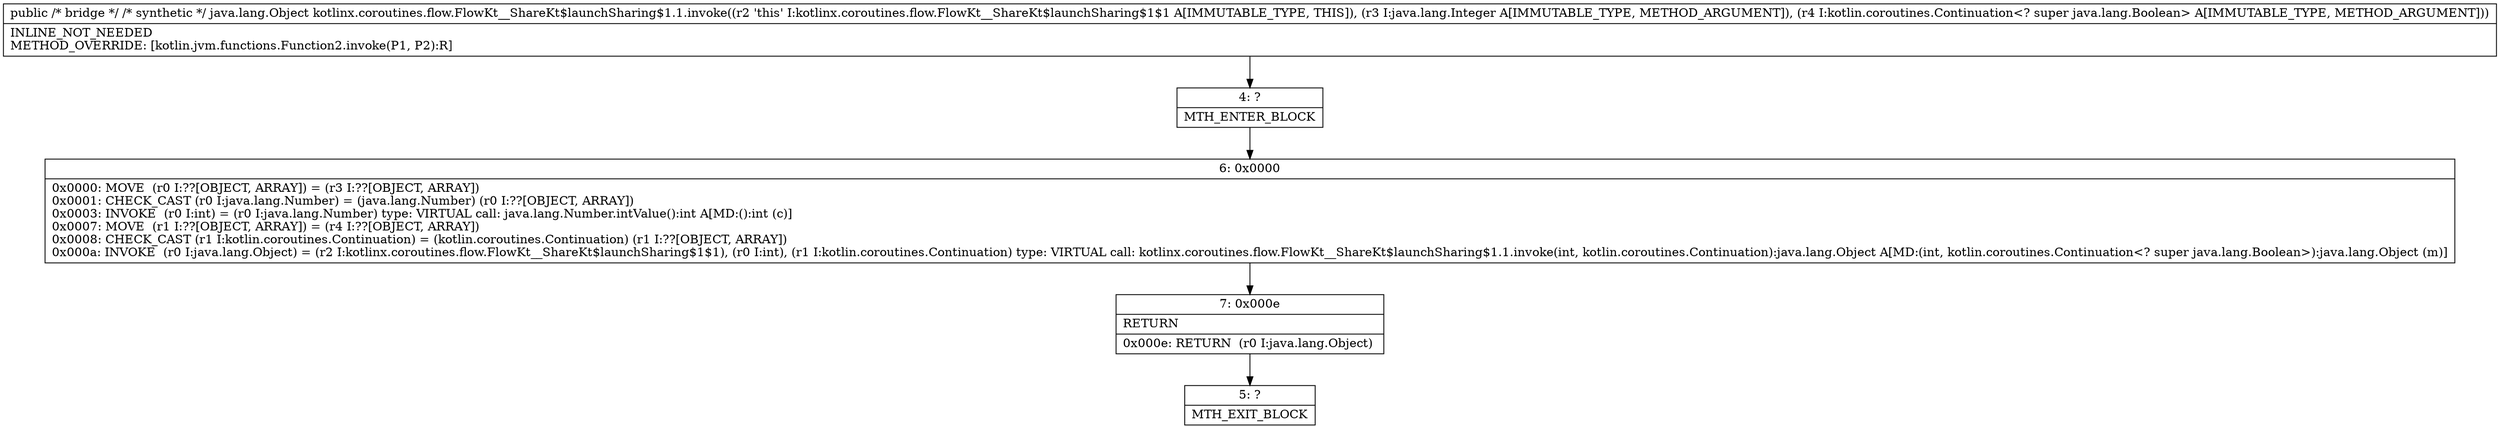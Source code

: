 digraph "CFG forkotlinx.coroutines.flow.FlowKt__ShareKt$launchSharing$1.1.invoke(Ljava\/lang\/Object;Ljava\/lang\/Object;)Ljava\/lang\/Object;" {
Node_4 [shape=record,label="{4\:\ ?|MTH_ENTER_BLOCK\l}"];
Node_6 [shape=record,label="{6\:\ 0x0000|0x0000: MOVE  (r0 I:??[OBJECT, ARRAY]) = (r3 I:??[OBJECT, ARRAY]) \l0x0001: CHECK_CAST (r0 I:java.lang.Number) = (java.lang.Number) (r0 I:??[OBJECT, ARRAY]) \l0x0003: INVOKE  (r0 I:int) = (r0 I:java.lang.Number) type: VIRTUAL call: java.lang.Number.intValue():int A[MD:():int (c)]\l0x0007: MOVE  (r1 I:??[OBJECT, ARRAY]) = (r4 I:??[OBJECT, ARRAY]) \l0x0008: CHECK_CAST (r1 I:kotlin.coroutines.Continuation) = (kotlin.coroutines.Continuation) (r1 I:??[OBJECT, ARRAY]) \l0x000a: INVOKE  (r0 I:java.lang.Object) = (r2 I:kotlinx.coroutines.flow.FlowKt__ShareKt$launchSharing$1$1), (r0 I:int), (r1 I:kotlin.coroutines.Continuation) type: VIRTUAL call: kotlinx.coroutines.flow.FlowKt__ShareKt$launchSharing$1.1.invoke(int, kotlin.coroutines.Continuation):java.lang.Object A[MD:(int, kotlin.coroutines.Continuation\<? super java.lang.Boolean\>):java.lang.Object (m)]\l}"];
Node_7 [shape=record,label="{7\:\ 0x000e|RETURN\l|0x000e: RETURN  (r0 I:java.lang.Object) \l}"];
Node_5 [shape=record,label="{5\:\ ?|MTH_EXIT_BLOCK\l}"];
MethodNode[shape=record,label="{public \/* bridge *\/ \/* synthetic *\/ java.lang.Object kotlinx.coroutines.flow.FlowKt__ShareKt$launchSharing$1.1.invoke((r2 'this' I:kotlinx.coroutines.flow.FlowKt__ShareKt$launchSharing$1$1 A[IMMUTABLE_TYPE, THIS]), (r3 I:java.lang.Integer A[IMMUTABLE_TYPE, METHOD_ARGUMENT]), (r4 I:kotlin.coroutines.Continuation\<? super java.lang.Boolean\> A[IMMUTABLE_TYPE, METHOD_ARGUMENT]))  | INLINE_NOT_NEEDED\lMETHOD_OVERRIDE: [kotlin.jvm.functions.Function2.invoke(P1, P2):R]\l}"];
MethodNode -> Node_4;Node_4 -> Node_6;
Node_6 -> Node_7;
Node_7 -> Node_5;
}

